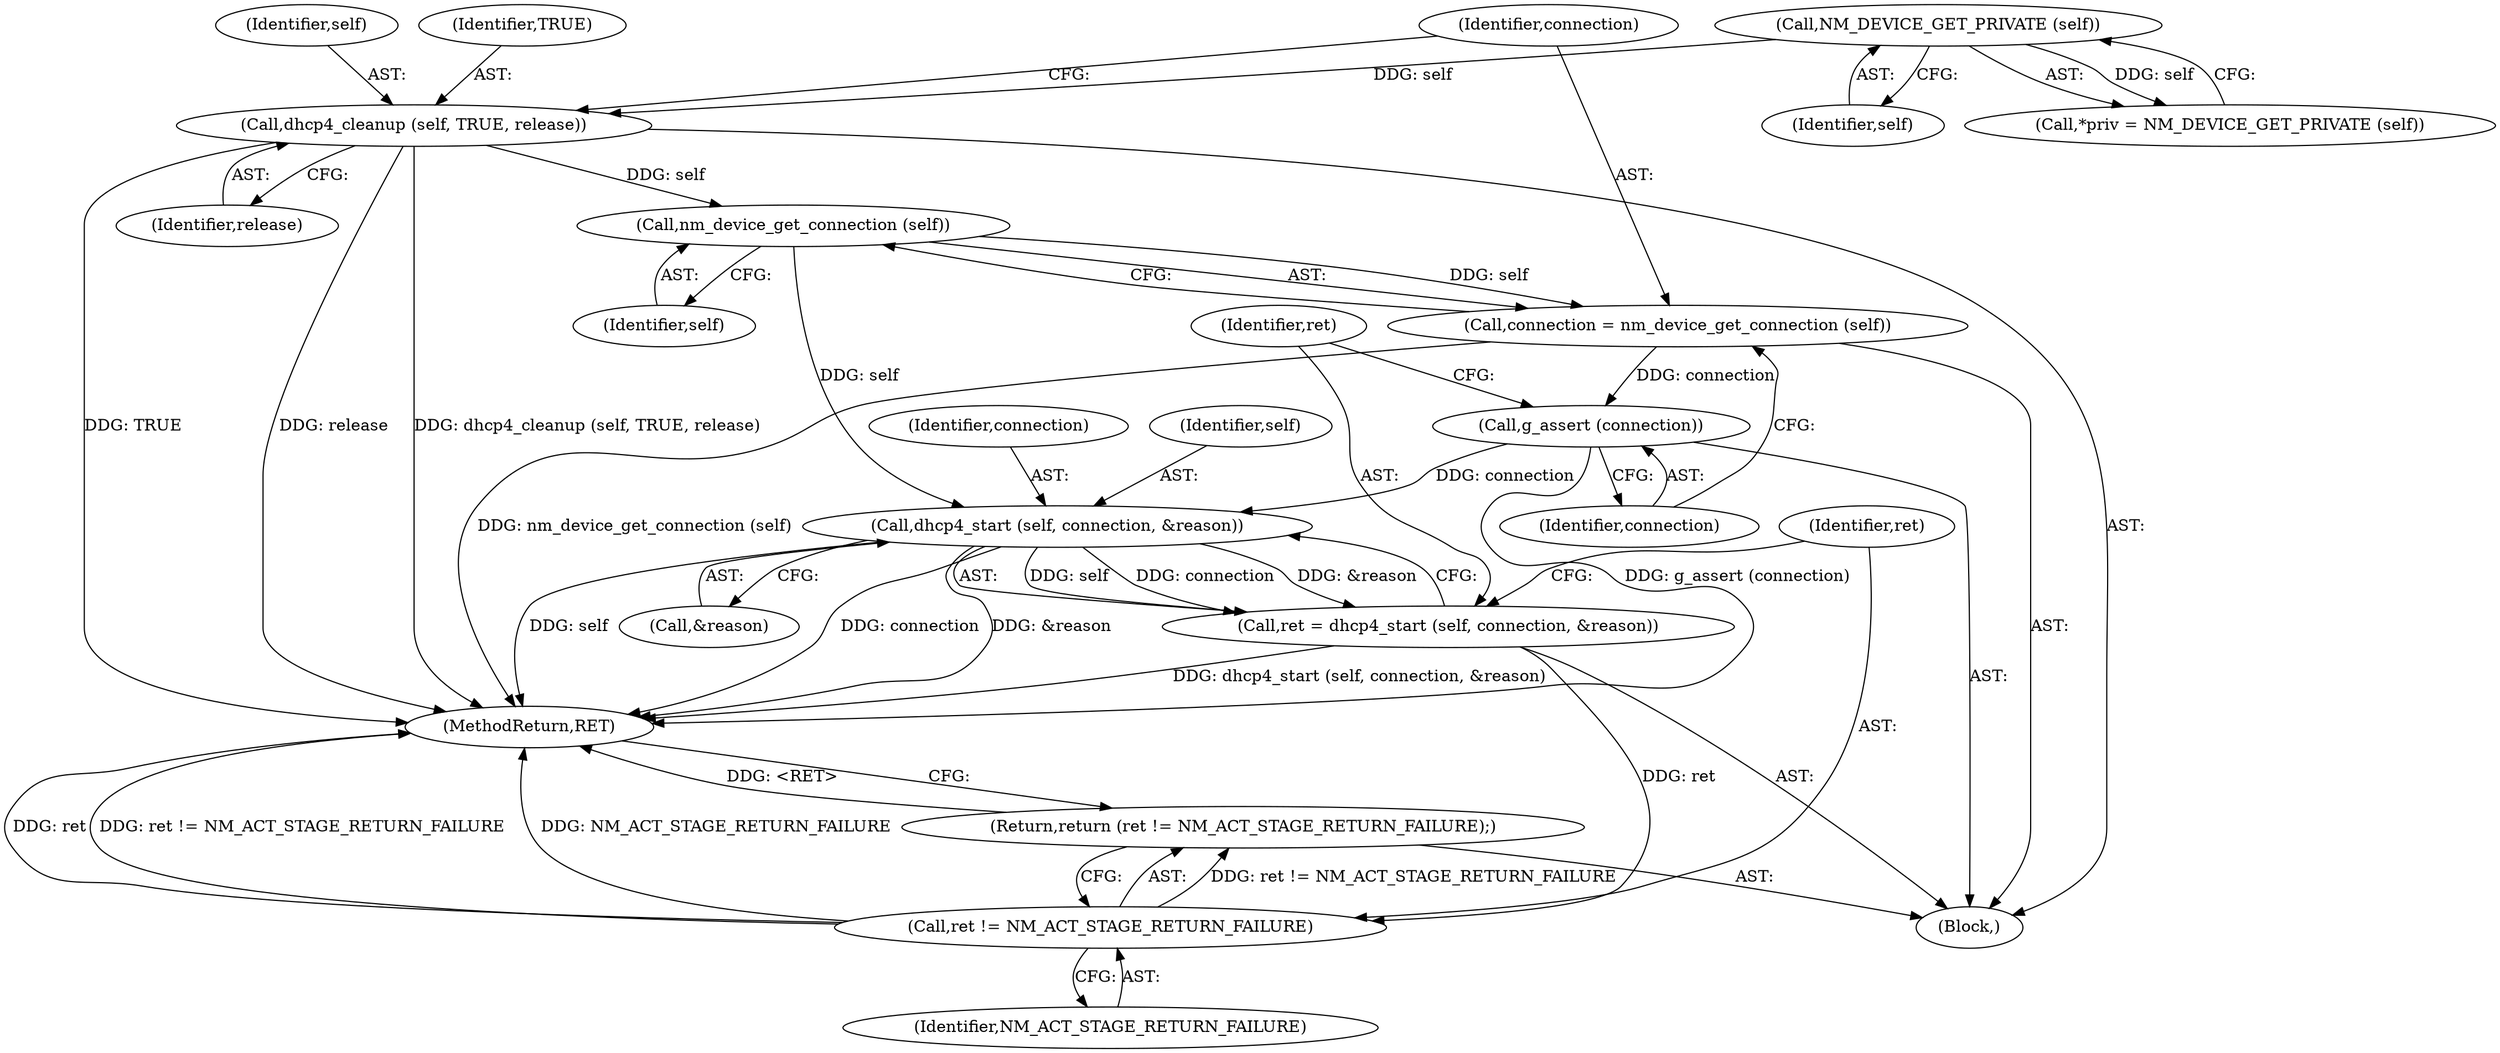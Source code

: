 digraph "0_NetworkManager_d5fc88e573fa58b93034b04d35a2454f5d28cad9@pointer" {
"1005366" [label="(Call,dhcp4_cleanup (self, TRUE, release))"];
"1005351" [label="(Call,NM_DEVICE_GET_PRIVATE (self))"];
"1005372" [label="(Call,nm_device_get_connection (self))"];
"1005370" [label="(Call,connection = nm_device_get_connection (self))"];
"1005374" [label="(Call,g_assert (connection))"];
"1005378" [label="(Call,dhcp4_start (self, connection, &reason))"];
"1005376" [label="(Call,ret = dhcp4_start (self, connection, &reason))"];
"1005384" [label="(Call,ret != NM_ACT_STAGE_RETURN_FAILURE)"];
"1005383" [label="(Return,return (ret != NM_ACT_STAGE_RETURN_FAILURE);)"];
"1005373" [label="(Identifier,self)"];
"1005366" [label="(Call,dhcp4_cleanup (self, TRUE, release))"];
"1005381" [label="(Call,&reason)"];
"1005370" [label="(Call,connection = nm_device_get_connection (self))"];
"1005379" [label="(Identifier,self)"];
"1005380" [label="(Identifier,connection)"];
"1005369" [label="(Identifier,release)"];
"1005367" [label="(Identifier,self)"];
"1005374" [label="(Call,g_assert (connection))"];
"1005383" [label="(Return,return (ret != NM_ACT_STAGE_RETURN_FAILURE);)"];
"1005375" [label="(Identifier,connection)"];
"1005347" [label="(Block,)"];
"1005386" [label="(Identifier,NM_ACT_STAGE_RETURN_FAILURE)"];
"1005349" [label="(Call,*priv = NM_DEVICE_GET_PRIVATE (self))"];
"1005351" [label="(Call,NM_DEVICE_GET_PRIVATE (self))"];
"1005372" [label="(Call,nm_device_get_connection (self))"];
"1005378" [label="(Call,dhcp4_start (self, connection, &reason))"];
"1005371" [label="(Identifier,connection)"];
"1007368" [label="(MethodReturn,RET)"];
"1005384" [label="(Call,ret != NM_ACT_STAGE_RETURN_FAILURE)"];
"1005385" [label="(Identifier,ret)"];
"1005377" [label="(Identifier,ret)"];
"1005368" [label="(Identifier,TRUE)"];
"1005352" [label="(Identifier,self)"];
"1005376" [label="(Call,ret = dhcp4_start (self, connection, &reason))"];
"1005366" -> "1005347"  [label="AST: "];
"1005366" -> "1005369"  [label="CFG: "];
"1005367" -> "1005366"  [label="AST: "];
"1005368" -> "1005366"  [label="AST: "];
"1005369" -> "1005366"  [label="AST: "];
"1005371" -> "1005366"  [label="CFG: "];
"1005366" -> "1007368"  [label="DDG: release"];
"1005366" -> "1007368"  [label="DDG: dhcp4_cleanup (self, TRUE, release)"];
"1005366" -> "1007368"  [label="DDG: TRUE"];
"1005351" -> "1005366"  [label="DDG: self"];
"1005366" -> "1005372"  [label="DDG: self"];
"1005351" -> "1005349"  [label="AST: "];
"1005351" -> "1005352"  [label="CFG: "];
"1005352" -> "1005351"  [label="AST: "];
"1005349" -> "1005351"  [label="CFG: "];
"1005351" -> "1005349"  [label="DDG: self"];
"1005372" -> "1005370"  [label="AST: "];
"1005372" -> "1005373"  [label="CFG: "];
"1005373" -> "1005372"  [label="AST: "];
"1005370" -> "1005372"  [label="CFG: "];
"1005372" -> "1005370"  [label="DDG: self"];
"1005372" -> "1005378"  [label="DDG: self"];
"1005370" -> "1005347"  [label="AST: "];
"1005371" -> "1005370"  [label="AST: "];
"1005375" -> "1005370"  [label="CFG: "];
"1005370" -> "1007368"  [label="DDG: nm_device_get_connection (self)"];
"1005370" -> "1005374"  [label="DDG: connection"];
"1005374" -> "1005347"  [label="AST: "];
"1005374" -> "1005375"  [label="CFG: "];
"1005375" -> "1005374"  [label="AST: "];
"1005377" -> "1005374"  [label="CFG: "];
"1005374" -> "1007368"  [label="DDG: g_assert (connection)"];
"1005374" -> "1005378"  [label="DDG: connection"];
"1005378" -> "1005376"  [label="AST: "];
"1005378" -> "1005381"  [label="CFG: "];
"1005379" -> "1005378"  [label="AST: "];
"1005380" -> "1005378"  [label="AST: "];
"1005381" -> "1005378"  [label="AST: "];
"1005376" -> "1005378"  [label="CFG: "];
"1005378" -> "1007368"  [label="DDG: &reason"];
"1005378" -> "1007368"  [label="DDG: self"];
"1005378" -> "1007368"  [label="DDG: connection"];
"1005378" -> "1005376"  [label="DDG: self"];
"1005378" -> "1005376"  [label="DDG: connection"];
"1005378" -> "1005376"  [label="DDG: &reason"];
"1005376" -> "1005347"  [label="AST: "];
"1005377" -> "1005376"  [label="AST: "];
"1005385" -> "1005376"  [label="CFG: "];
"1005376" -> "1007368"  [label="DDG: dhcp4_start (self, connection, &reason)"];
"1005376" -> "1005384"  [label="DDG: ret"];
"1005384" -> "1005383"  [label="AST: "];
"1005384" -> "1005386"  [label="CFG: "];
"1005385" -> "1005384"  [label="AST: "];
"1005386" -> "1005384"  [label="AST: "];
"1005383" -> "1005384"  [label="CFG: "];
"1005384" -> "1007368"  [label="DDG: ret != NM_ACT_STAGE_RETURN_FAILURE"];
"1005384" -> "1007368"  [label="DDG: NM_ACT_STAGE_RETURN_FAILURE"];
"1005384" -> "1007368"  [label="DDG: ret"];
"1005384" -> "1005383"  [label="DDG: ret != NM_ACT_STAGE_RETURN_FAILURE"];
"1005383" -> "1005347"  [label="AST: "];
"1007368" -> "1005383"  [label="CFG: "];
"1005383" -> "1007368"  [label="DDG: <RET>"];
}
